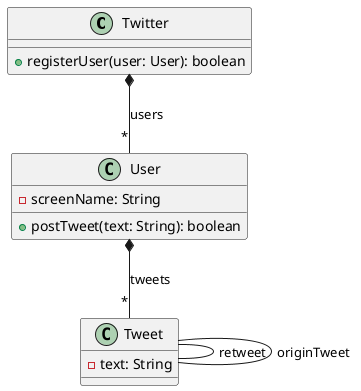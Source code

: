 @startuml
class Twitter {
  +registerUser(user: User): boolean
}

class Tweet {
  -text: String
}

class User {
  -screenName: String

  +postTweet(text: String): boolean
}

Twitter *-- "*" User: "users"
Tweet -- Tweet: "retweet"
Tweet -- Tweet: "originTweet"
User *-- "*" Tweet: tweets
@enduml